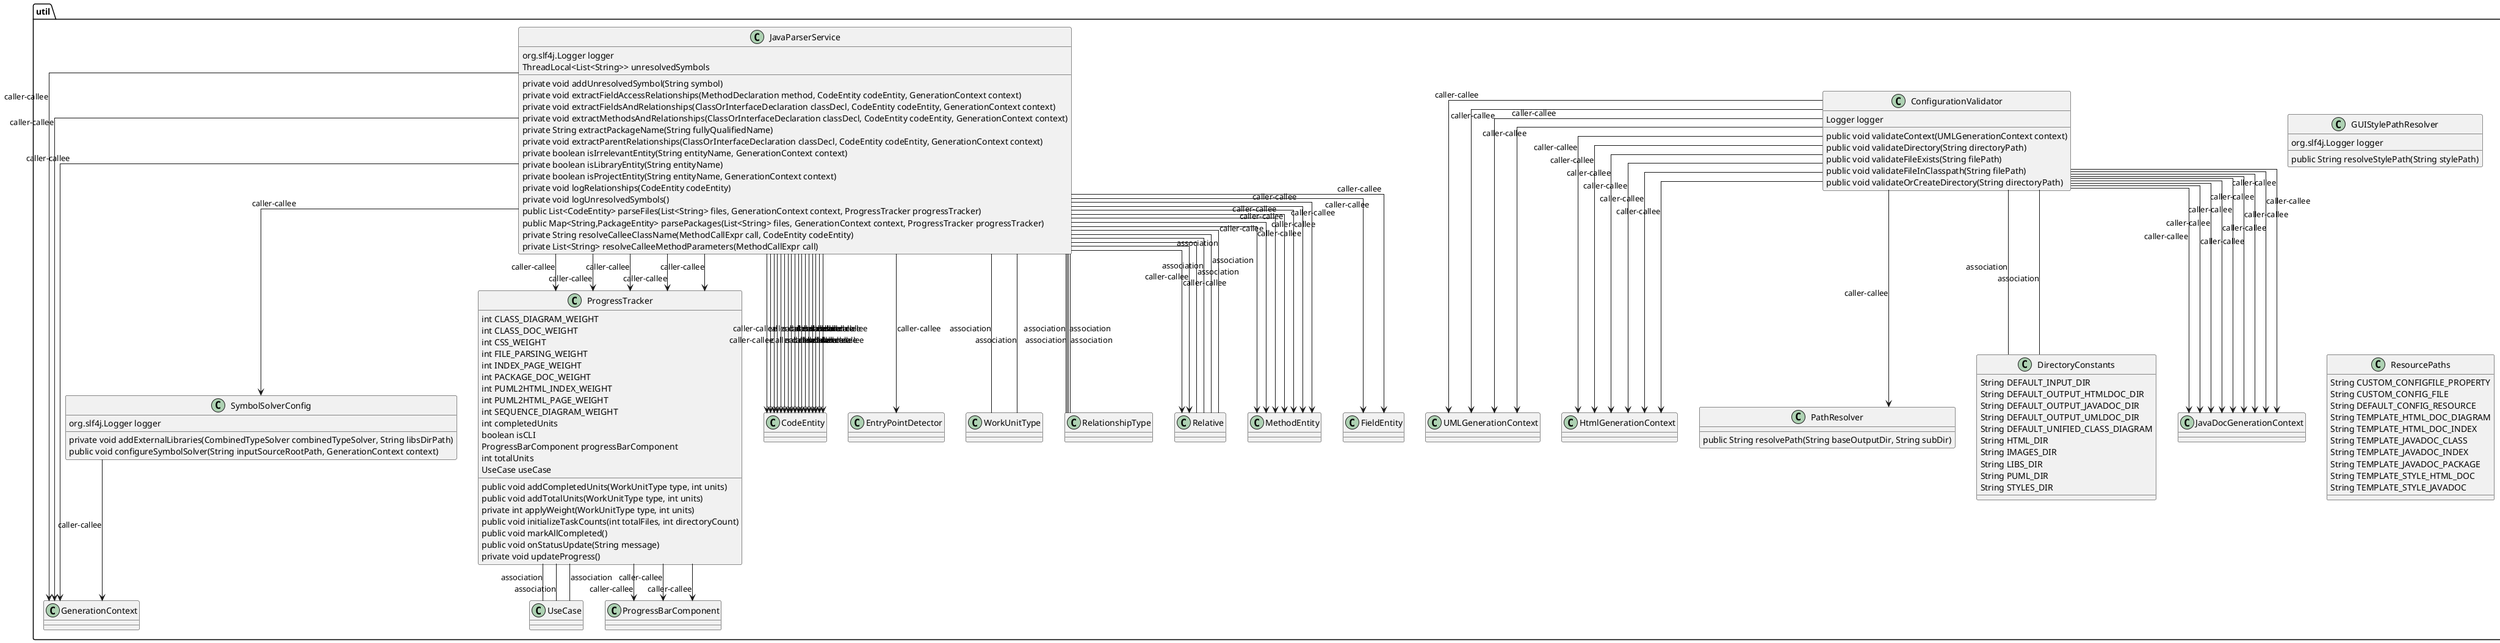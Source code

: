 @startuml
skinparam linetype Ortho
package util {
class ConfigurationValidator {
    Logger logger
    public void validateContext(UMLGenerationContext context)
    public void validateDirectory(String directoryPath)
    public void validateFileExists(String filePath)
    public void validateFileInClasspath(String filePath)
    public void validateOrCreateDirectory(String directoryPath)
}
ConfigurationValidator --> UMLGenerationContext : caller-callee
ConfigurationValidator --> UMLGenerationContext : caller-callee
ConfigurationValidator --> UMLGenerationContext : caller-callee
ConfigurationValidator --> UMLGenerationContext : caller-callee
ConfigurationValidator --> HtmlGenerationContext : caller-callee
ConfigurationValidator --> HtmlGenerationContext : caller-callee
ConfigurationValidator --> PathResolver : caller-callee
ConfigurationValidator --> HtmlGenerationContext : caller-callee
ConfigurationValidator --> HtmlGenerationContext : caller-callee
ConfigurationValidator --> HtmlGenerationContext : caller-callee
ConfigurationValidator --> HtmlGenerationContext : caller-callee
ConfigurationValidator -- DirectoryConstants : association
ConfigurationValidator --> JavaDocGenerationContext : caller-callee
ConfigurationValidator --> JavaDocGenerationContext : caller-callee
ConfigurationValidator --> JavaDocGenerationContext : caller-callee
ConfigurationValidator --> JavaDocGenerationContext : caller-callee
ConfigurationValidator --> JavaDocGenerationContext : caller-callee
ConfigurationValidator --> JavaDocGenerationContext : caller-callee
ConfigurationValidator --> JavaDocGenerationContext : caller-callee
ConfigurationValidator --> JavaDocGenerationContext : caller-callee
ConfigurationValidator --> JavaDocGenerationContext : caller-callee
ConfigurationValidator -- DirectoryConstants : association
class DirectoryConstants {
    String DEFAULT_INPUT_DIR
    String DEFAULT_OUTPUT_HTMLDOC_DIR
    String DEFAULT_OUTPUT_JAVADOC_DIR
    String DEFAULT_OUTPUT_UMLDOC_DIR
    String DEFAULT_UNIFIED_CLASS_DIAGRAM
    String HTML_DIR
    String IMAGES_DIR
    String LIBS_DIR
    String PUML_DIR
    String STYLES_DIR
}
class GUIStylePathResolver {
    org.slf4j.Logger logger
    public String resolveStylePath(String stylePath)
}
class JavaParserService {
    org.slf4j.Logger logger
    ThreadLocal<List<String>> unresolvedSymbols
    private void addUnresolvedSymbol(String symbol)
    private void extractFieldAccessRelationships(MethodDeclaration method, CodeEntity codeEntity, GenerationContext context)
    private void extractFieldsAndRelationships(ClassOrInterfaceDeclaration classDecl, CodeEntity codeEntity, GenerationContext context)
    private void extractMethodsAndRelationships(ClassOrInterfaceDeclaration classDecl, CodeEntity codeEntity, GenerationContext context)
    private String extractPackageName(String fullyQualifiedName)
    private void extractParentRelationships(ClassOrInterfaceDeclaration classDecl, CodeEntity codeEntity, GenerationContext context)
    private boolean isIrrelevantEntity(String entityName, GenerationContext context)
    private boolean isLibraryEntity(String entityName)
    private boolean isProjectEntity(String entityName, GenerationContext context)
    private void logRelationships(CodeEntity codeEntity)
    private void logUnresolvedSymbols()
    public List<CodeEntity> parseFiles(List<String> files, GenerationContext context, ProgressTracker progressTracker)
    public Map<String,PackageEntity> parsePackages(List<String> files, GenerationContext context, ProgressTracker progressTracker)
    private String resolveCalleeClassName(MethodCallExpr call, CodeEntity codeEntity)
    private List<String> resolveCalleeMethodParameters(MethodCallExpr call)
}
JavaParserService --> GenerationContext : caller-callee
JavaParserService --> SymbolSolverConfig : caller-callee
JavaParserService --> ProgressTracker : caller-callee
JavaParserService --> ProgressTracker : caller-callee
JavaParserService --> ProgressTracker : caller-callee
JavaParserService --> GenerationContext : caller-callee
JavaParserService --> CodeEntity : caller-callee
JavaParserService --> ProgressTracker : caller-callee
JavaParserService --> ProgressTracker : caller-callee
JavaParserService --> EntryPointDetector : caller-callee
JavaParserService -- WorkUnitType : association
JavaParserService -- WorkUnitType : association
JavaParserService --> CodeEntity : caller-callee
JavaParserService -- RelationshipType : association
JavaParserService -- Relative : association
JavaParserService --> MethodEntity : caller-callee
JavaParserService --> MethodEntity : caller-callee
JavaParserService --> MethodEntity : caller-callee
JavaParserService --> CodeEntity : caller-callee
JavaParserService --> MethodEntity : caller-callee
JavaParserService --> MethodEntity : caller-callee
JavaParserService --> MethodEntity : caller-callee
JavaParserService --> CodeEntity : caller-callee
JavaParserService --> MethodEntity : caller-callee
JavaParserService --> CodeEntity : caller-callee
JavaParserService -- RelationshipType : association
JavaParserService -- Relative : association
JavaParserService --> FieldEntity : caller-callee
JavaParserService --> FieldEntity : caller-callee
JavaParserService --> CodeEntity : caller-callee
JavaParserService --> CodeEntity : caller-callee
JavaParserService --> CodeEntity : caller-callee
JavaParserService --> CodeEntity : caller-callee
JavaParserService -- RelationshipType : association
JavaParserService -- Relative : association
JavaParserService --> CodeEntity : caller-callee
JavaParserService --> CodeEntity : caller-callee
JavaParserService --> CodeEntity : caller-callee
JavaParserService --> CodeEntity : caller-callee
JavaParserService -- RelationshipType : association
JavaParserService -- Relative : association
JavaParserService --> CodeEntity : caller-callee
JavaParserService --> CodeEntity : caller-callee
JavaParserService --> Relative : caller-callee
JavaParserService --> CodeEntity : caller-callee
JavaParserService --> Relative : caller-callee
JavaParserService --> GenerationContext : caller-callee
JavaParserService --> CodeEntity : caller-callee
class PathResolver {
    public String resolvePath(String baseOutputDir, String subDir)
}
class ProgressListener {
     void onProgressUpdate(double progress)
     void onStatusUpdate(String message)
}
class ProgressTracker {
    int CLASS_DIAGRAM_WEIGHT
    int CLASS_DOC_WEIGHT
    int CSS_WEIGHT
    int FILE_PARSING_WEIGHT
    int INDEX_PAGE_WEIGHT
    int PACKAGE_DOC_WEIGHT
    int PUML2HTML_INDEX_WEIGHT
    int PUML2HTML_PAGE_WEIGHT
    int SEQUENCE_DIAGRAM_WEIGHT
    int completedUnits
    boolean isCLI
    ProgressBarComponent progressBarComponent
    int totalUnits
    UseCase useCase
    public void addCompletedUnits(WorkUnitType type, int units)
    public void addTotalUnits(WorkUnitType type, int units)
    private int applyWeight(WorkUnitType type, int units)
    public void initializeTaskCounts(int totalFiles, int directoryCount)
    public void markAllCompleted()
    public void onStatusUpdate(String message)
    private void updateProgress()
}
ProgressTracker -- UseCase : association
ProgressTracker -- UseCase : association
ProgressTracker -- UseCase : association
ProgressTracker --> ProgressBarComponent : caller-callee
ProgressTracker --> ProgressBarComponent : caller-callee
ProgressTracker --> ProgressBarComponent : caller-callee
class ResourcePaths {
    String CUSTOM_CONFIGFILE_PROPERTY
    String CUSTOM_CONFIG_FILE
    String DEFAULT_CONFIG_RESOURCE
    String TEMPLATE_HTML_DOC_DIAGRAM
    String TEMPLATE_HTML_DOC_INDEX
    String TEMPLATE_JAVADOC_CLASS
    String TEMPLATE_JAVADOC_INDEX
    String TEMPLATE_JAVADOC_PACKAGE
    String TEMPLATE_STYLE_HTML_DOC
    String TEMPLATE_STYLE_JAVADOC
}
class StyleConstants {
    String DEFAULT_GUI_COMMON_STYLE
    String DEFAULT_GUI_DARK_STYLE
    String DEFAULT_GUI_DEFAULT_STYLE
    String DEFAULT_GUI_LIGHT_STYLE
    String DEFAULT_GUI_PASTEL_STYLE
    String OUTPUT_HTMLDOC_STYLE
    String OUTPUT_JAVADOC_STYLE
}
class SymbolSolverConfig {
    org.slf4j.Logger logger
    private void addExternalLibraries(CombinedTypeSolver combinedTypeSolver, String libsDirPath)
    public void configureSymbolSolver(String inputSourceRootPath, GenerationContext context)
}
SymbolSolverConfig --> GenerationContext : caller-callee
}
@enduml
